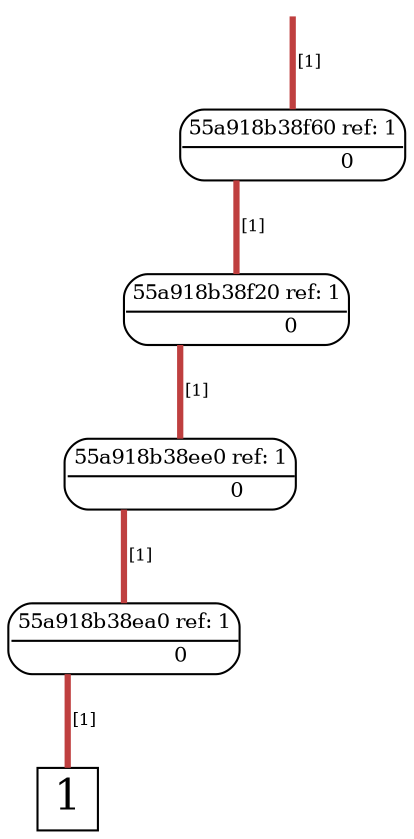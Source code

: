 digraph "DD" {graph[];node[shape=plain];edge[arrowhead=none]
root [label="",shape=point,style=invis]
t [label=<<font point-size="20">1</font>>,shape=box,tooltip="1",width=0.3,height=0.3]
root->640944[penwidth="3",tooltip="1" color="0.000 0.667 0.750",label=<<font point-size="8">&nbsp;[1]</font>>]
640944[label=<<font point-size="10"><table border="1" cellspacing="0" cellpadding="2" style="rounded"><tr><td colspan="2" border="1" sides="B">55a918b38f60 ref: 1</td></tr><tr><td port="0" href="javascript:;" border="0" tooltip="1"><font color="white">&nbsp;0 </font></td><td port="1" href="javascript:;" border="0" tooltip="0">&nbsp;0 </td></tr></table></font>>,tooltip="55a918b38f60"]
640944:0:s->640912[penwidth="3",tooltip="1" color="0.000 0.667 0.750",label=<<font point-size="8">&nbsp;[1]</font>>]
640912[label=<<font point-size="10"><table border="1" cellspacing="0" cellpadding="2" style="rounded"><tr><td colspan="2" border="1" sides="B">55a918b38f20 ref: 1</td></tr><tr><td port="0" href="javascript:;" border="0" tooltip="1"><font color="white">&nbsp;0 </font></td><td port="1" href="javascript:;" border="0" tooltip="0">&nbsp;0 </td></tr></table></font>>,tooltip="55a918b38f20"]
640912:0:s->640880[penwidth="3",tooltip="1" color="0.000 0.667 0.750",label=<<font point-size="8">&nbsp;[1]</font>>]
640880[label=<<font point-size="10"><table border="1" cellspacing="0" cellpadding="2" style="rounded"><tr><td colspan="2" border="1" sides="B">55a918b38ee0 ref: 1</td></tr><tr><td port="0" href="javascript:;" border="0" tooltip="1"><font color="white">&nbsp;0 </font></td><td port="1" href="javascript:;" border="0" tooltip="0">&nbsp;0 </td></tr></table></font>>,tooltip="55a918b38ee0"]
640880:0:s->640848[penwidth="3",tooltip="1" color="0.000 0.667 0.750",label=<<font point-size="8">&nbsp;[1]</font>>]
640848[label=<<font point-size="10"><table border="1" cellspacing="0" cellpadding="2" style="rounded"><tr><td colspan="2" border="1" sides="B">55a918b38ea0 ref: 1</td></tr><tr><td port="0" href="javascript:;" border="0" tooltip="1"><font color="white">&nbsp;0 </font></td><td port="1" href="javascript:;" border="0" tooltip="0">&nbsp;0 </td></tr></table></font>>,tooltip="55a918b38ea0"]
640848:0:s->t[penwidth="3",tooltip="1" color="0.000 0.667 0.750",label=<<font point-size="8">&nbsp;[1]</font>>]
}
